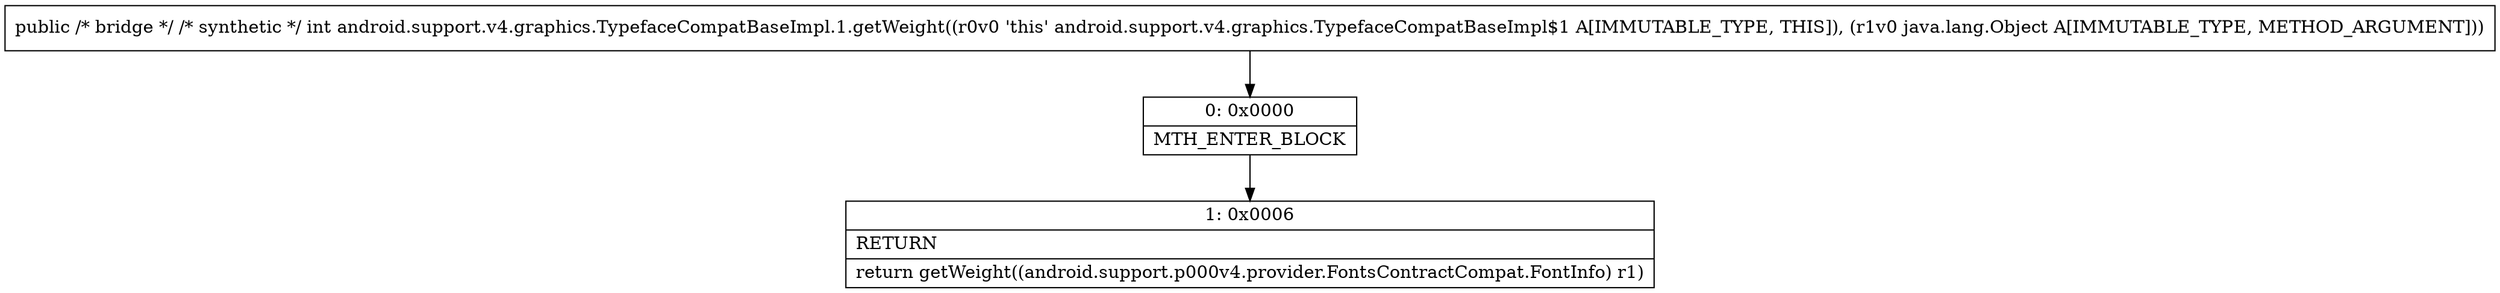 digraph "CFG forandroid.support.v4.graphics.TypefaceCompatBaseImpl.1.getWeight(Ljava\/lang\/Object;)I" {
Node_0 [shape=record,label="{0\:\ 0x0000|MTH_ENTER_BLOCK\l}"];
Node_1 [shape=record,label="{1\:\ 0x0006|RETURN\l|return getWeight((android.support.p000v4.provider.FontsContractCompat.FontInfo) r1)\l}"];
MethodNode[shape=record,label="{public \/* bridge *\/ \/* synthetic *\/ int android.support.v4.graphics.TypefaceCompatBaseImpl.1.getWeight((r0v0 'this' android.support.v4.graphics.TypefaceCompatBaseImpl$1 A[IMMUTABLE_TYPE, THIS]), (r1v0 java.lang.Object A[IMMUTABLE_TYPE, METHOD_ARGUMENT])) }"];
MethodNode -> Node_0;
Node_0 -> Node_1;
}

